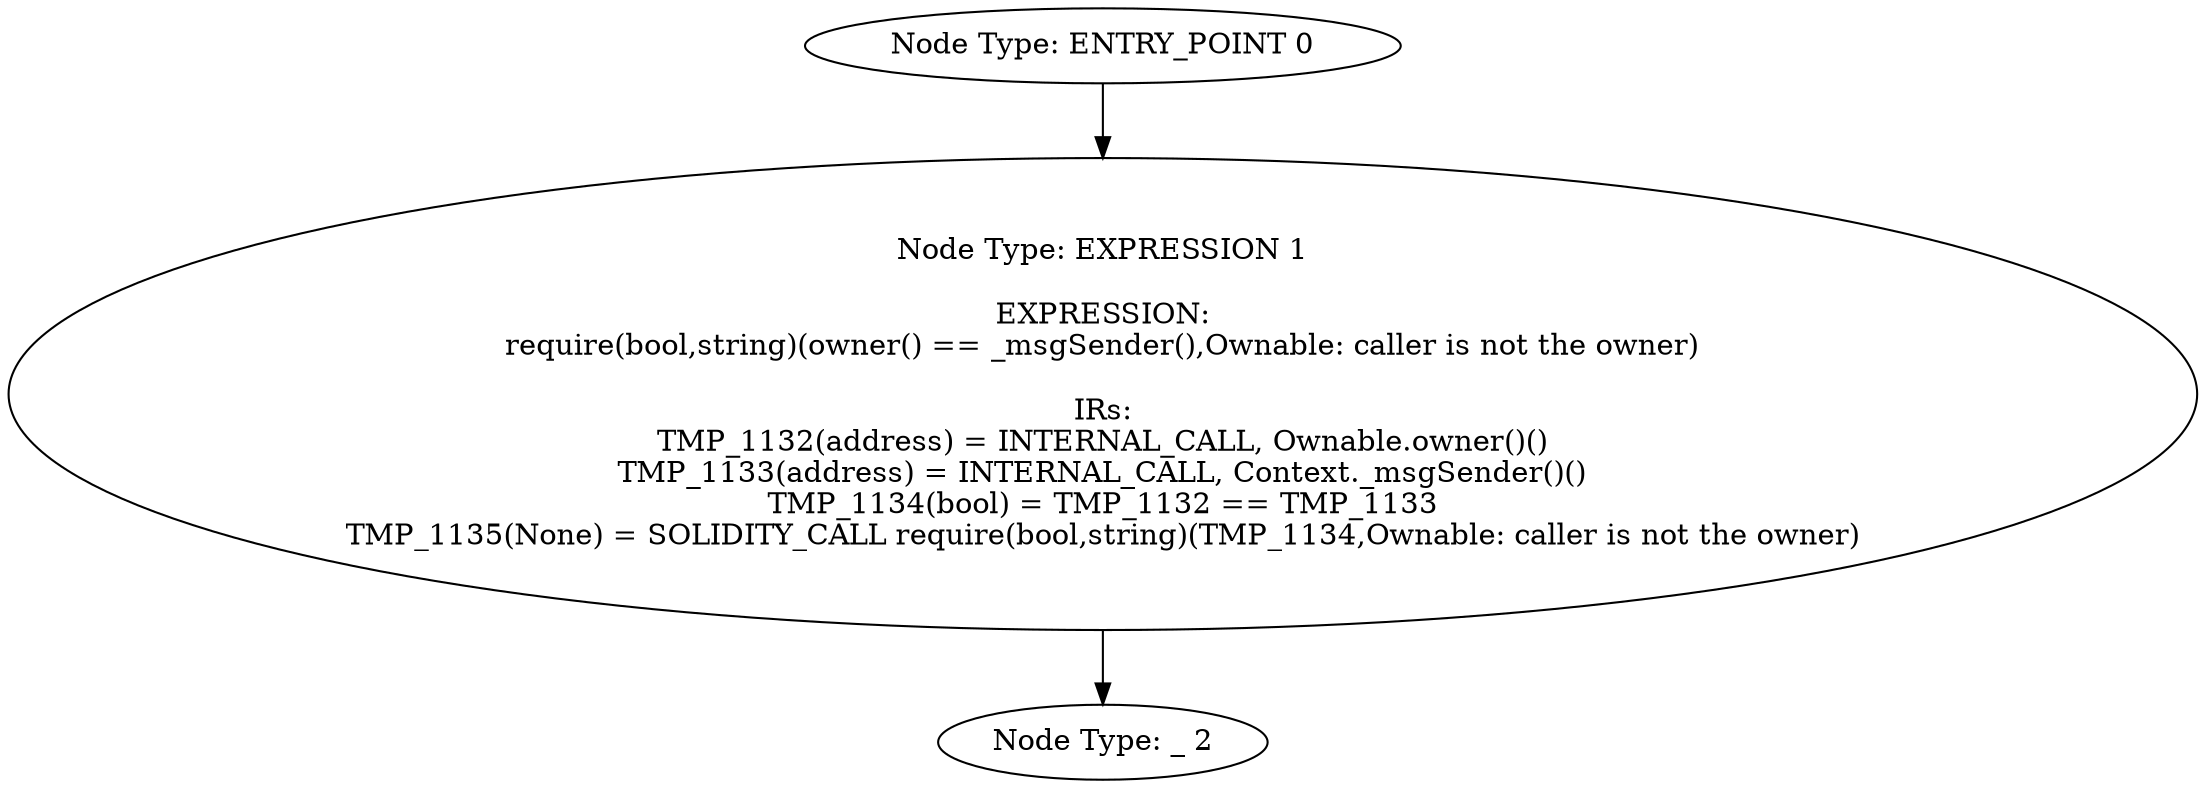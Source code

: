 digraph{
0[label="Node Type: ENTRY_POINT 0
"];
0->1;
1[label="Node Type: EXPRESSION 1

EXPRESSION:
require(bool,string)(owner() == _msgSender(),Ownable: caller is not the owner)

IRs:
TMP_1132(address) = INTERNAL_CALL, Ownable.owner()()
TMP_1133(address) = INTERNAL_CALL, Context._msgSender()()
TMP_1134(bool) = TMP_1132 == TMP_1133
TMP_1135(None) = SOLIDITY_CALL require(bool,string)(TMP_1134,Ownable: caller is not the owner)"];
1->2;
2[label="Node Type: _ 2
"];
}
